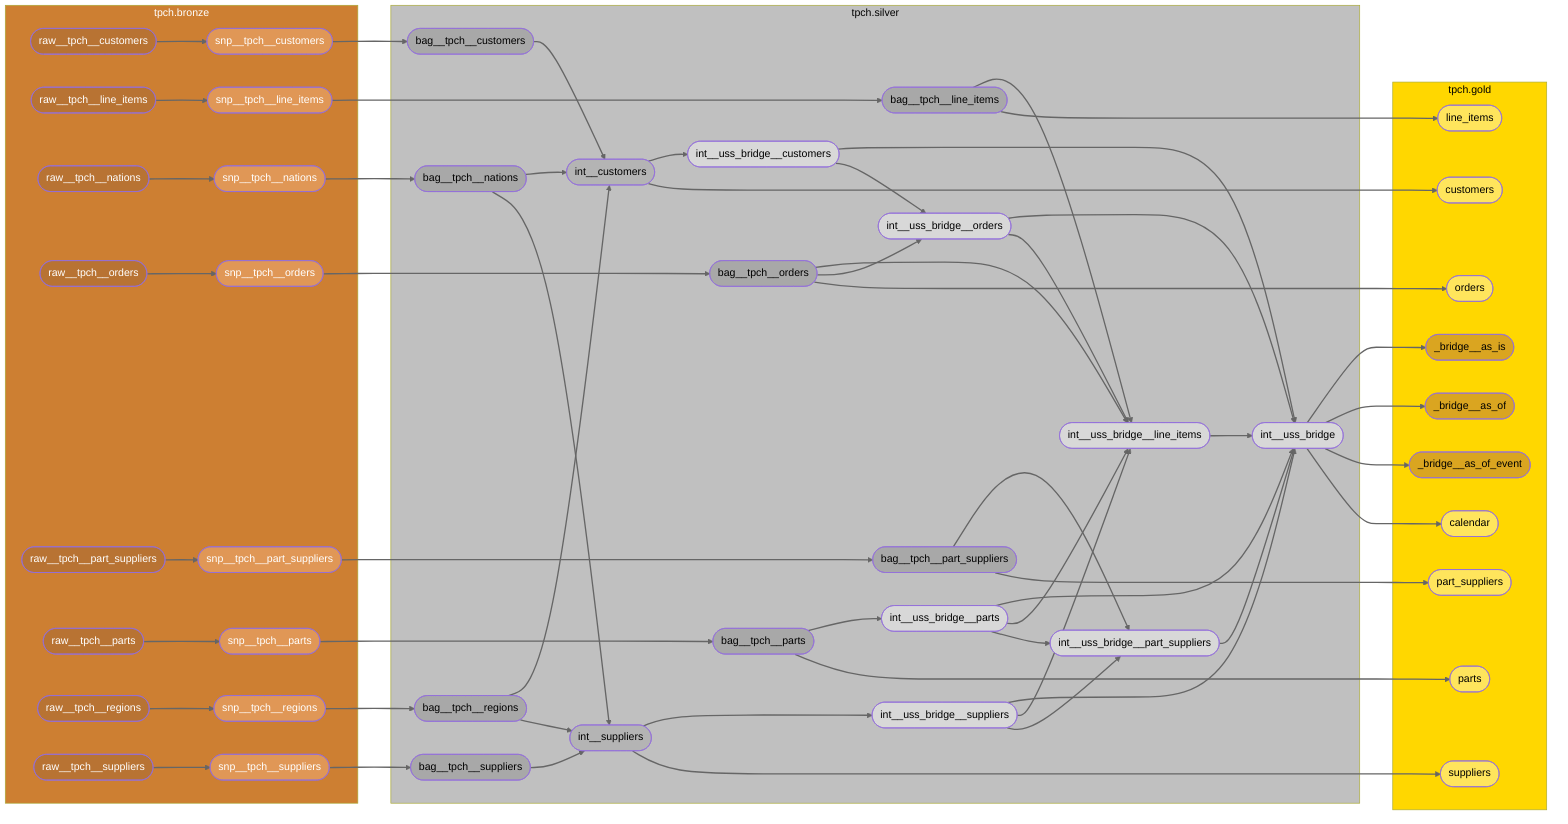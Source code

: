 flowchart LR
    subgraph tpch.bronze["tpch.bronze"]
        direction LR
        raw__tpch__customers(["raw__tpch__customers"])
        raw__tpch__line_items(["raw__tpch__line_items"])
        raw__tpch__nations(["raw__tpch__nations"])
        raw__tpch__orders(["raw__tpch__orders"])
        raw__tpch__part_suppliers(["raw__tpch__part_suppliers"])
        raw__tpch__parts(["raw__tpch__parts"])
        raw__tpch__regions(["raw__tpch__regions"])
        raw__tpch__suppliers(["raw__tpch__suppliers"])
        snp__tpch__customers(["snp__tpch__customers"])
        snp__tpch__line_items(["snp__tpch__line_items"])
        snp__tpch__nations(["snp__tpch__nations"])
        snp__tpch__orders(["snp__tpch__orders"])
        snp__tpch__part_suppliers(["snp__tpch__part_suppliers"])
        snp__tpch__parts(["snp__tpch__parts"])
        snp__tpch__regions(["snp__tpch__regions"])
        snp__tpch__suppliers(["snp__tpch__suppliers"])
    end

    subgraph tpch.silver["tpch.silver"]
        direction LR
        bag__tpch__customers(["bag__tpch__customers"])
        bag__tpch__line_items(["bag__tpch__line_items"])
        bag__tpch__nations(["bag__tpch__nations"])
        bag__tpch__orders(["bag__tpch__orders"])
        bag__tpch__part_suppliers(["bag__tpch__part_suppliers"])
        bag__tpch__parts(["bag__tpch__parts"])
        bag__tpch__regions(["bag__tpch__regions"])
        bag__tpch__suppliers(["bag__tpch__suppliers"])
        int__customers(["int__customers"])
        int__suppliers(["int__suppliers"])
        int__uss_bridge(["int__uss_bridge"])
        int__uss_bridge__customers(["int__uss_bridge__customers"])
        int__uss_bridge__line_items(["int__uss_bridge__line_items"])
        int__uss_bridge__orders(["int__uss_bridge__orders"])
        int__uss_bridge__part_suppliers(["int__uss_bridge__part_suppliers"])
        int__uss_bridge__parts(["int__uss_bridge__parts"])
        int__uss_bridge__suppliers(["int__uss_bridge__suppliers"])
    end

    subgraph tpch.gold["tpch.gold"]
        direction LR
        _bridge__as_is(["_bridge__as_is"])
        _bridge__as_of(["_bridge__as_of"])
        _bridge__as_of_event(["_bridge__as_of_event"])
        calendar(["calendar"])
        customers(["customers"])
        line_items(["line_items"])
        orders(["orders"])
        part_suppliers(["part_suppliers"])
        parts(["parts"])
        suppliers(["suppliers"])
    end

    %% tpch.bronze -> tpch.bronze
    raw__tpch__customers --> snp__tpch__customers
    raw__tpch__line_items --> snp__tpch__line_items
    raw__tpch__nations --> snp__tpch__nations
    raw__tpch__orders --> snp__tpch__orders
    raw__tpch__part_suppliers --> snp__tpch__part_suppliers
    raw__tpch__parts --> snp__tpch__parts
    raw__tpch__regions --> snp__tpch__regions
    raw__tpch__suppliers --> snp__tpch__suppliers

    %% tpch.bronze -> tpch.silver
    snp__tpch__customers --> bag__tpch__customers
    snp__tpch__line_items --> bag__tpch__line_items
    snp__tpch__nations --> bag__tpch__nations
    snp__tpch__orders --> bag__tpch__orders
    snp__tpch__part_suppliers --> bag__tpch__part_suppliers
    snp__tpch__parts --> bag__tpch__parts
    snp__tpch__regions --> bag__tpch__regions
    snp__tpch__suppliers --> bag__tpch__suppliers

    %% tpch.silver -> tpch.silver
    bag__tpch__customers --> int__customers
    bag__tpch__line_items --> int__uss_bridge__line_items
    bag__tpch__nations --> int__customers
    bag__tpch__nations --> int__suppliers
    bag__tpch__orders --> int__uss_bridge__line_items
    bag__tpch__orders --> int__uss_bridge__orders
    bag__tpch__part_suppliers --> int__uss_bridge__part_suppliers
    bag__tpch__parts --> int__uss_bridge__parts
    bag__tpch__regions --> int__customers
    bag__tpch__regions --> int__suppliers
    bag__tpch__suppliers --> int__suppliers
    int__customers --> int__uss_bridge__customers
    int__suppliers --> int__uss_bridge__suppliers
    int__uss_bridge__customers --> int__uss_bridge
    int__uss_bridge__customers --> int__uss_bridge__orders
    int__uss_bridge__line_items --> int__uss_bridge
    int__uss_bridge__orders --> int__uss_bridge
    int__uss_bridge__orders --> int__uss_bridge__line_items
    int__uss_bridge__part_suppliers --> int__uss_bridge
    int__uss_bridge__parts --> int__uss_bridge
    int__uss_bridge__parts --> int__uss_bridge__line_items
    int__uss_bridge__parts --> int__uss_bridge__part_suppliers
    int__uss_bridge__suppliers --> int__uss_bridge
    int__uss_bridge__suppliers --> int__uss_bridge__line_items
    int__uss_bridge__suppliers --> int__uss_bridge__part_suppliers

    %% tpch.silver -> tpch.gold
    bag__tpch__line_items --> line_items
    bag__tpch__orders --> orders
    bag__tpch__part_suppliers --> part_suppliers
    bag__tpch__parts --> parts
    int__customers --> customers
    int__suppliers --> suppliers
    int__uss_bridge --> _bridge__as_is
    int__uss_bridge --> _bridge__as_of
    int__uss_bridge --> _bridge__as_of_event
    int__uss_bridge --> calendar
    
    linkStyle default stroke:#666,stroke-width:2px

    %% Bronze shades
    classDef bronze_classic fill:#CD7F32,color:white
    classDef bronze_dark fill:#B87333,color:white
    classDef bronze_light fill:#E09756,color:white
    classDef bronze_antique fill:#966B47,color:white
    
    %% Silver shades
    classDef silver_classic fill:#C0C0C0,color:black
    classDef silver_dark fill:#A8A8A8,color:black
    classDef silver_light fill:#D8D8D8,color:black
    classDef silver_antique fill:#B4B4B4,color:black
    
    %% Gold shades
    classDef gold_classic fill:#FFD700,color:black
    classDef gold_dark fill:#DAA520,color:black
    classDef gold_light fill:#FFE55C,color:black
    classDef gold_antique fill:#CFB53B,color:black

    class tpch.bronze bronze_classic
    class raw__tpch__customers bronze_dark
    class raw__tpch__line_items bronze_dark
    class raw__tpch__nations bronze_dark
    class raw__tpch__orders bronze_dark
    class raw__tpch__part_suppliers bronze_dark
    class raw__tpch__parts bronze_dark
    class raw__tpch__regions bronze_dark
    class raw__tpch__suppliers bronze_dark
    
    class snp__tpch__customers bronze_light
    class snp__tpch__line_items bronze_light
    class snp__tpch__nations bronze_light
    class snp__tpch__orders bronze_light
    class snp__tpch__part_suppliers bronze_light
    class snp__tpch__parts bronze_light
    class snp__tpch__regions bronze_light
    class snp__tpch__suppliers bronze_light
    
    class tpch.silver silver_classic
    class bag__tpch__customers silver_dark
    class bag__tpch__line_items silver_dark
    class bag__tpch__nations silver_dark
    class bag__tpch__orders silver_dark
    class bag__tpch__part_suppliers silver_dark
    class bag__tpch__parts silver_dark
    class bag__tpch__regions silver_dark
    class bag__tpch__suppliers silver_dark
    
    class int__customers silver_antique
    class int__suppliers silver_antique

    class int__uss_bridge silver_light
    class int__uss_bridge__customers silver_light
    class int__uss_bridge__line_items silver_light
    class int__uss_bridge__nations silver_light
    class int__uss_bridge__orders silver_light
    class int__uss_bridge__part_suppliers silver_light
    class int__uss_bridge__parts silver_light
    class int__uss_bridge__regions silver_light
    class int__uss_bridge__suppliers silver_light
    
    class tpch.gold gold_classic
    class _bridge__as_is gold_dark
    class _bridge__as_of gold_dark
    class _bridge__as_of_event gold_dark
    
    class calendar gold_light
    class customers gold_light
    class line_items gold_light
    class nations gold_light
    class orders gold_light
    class part_suppliers gold_light
    class parts gold_light
    class regions gold_light
    class suppliers gold_light